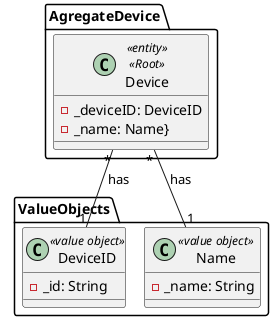 @startuml
!pragma layout smetana

package AgregateDevice {
class Device<<entity>><<Root>>{
    - _deviceID: DeviceID
    - _name: Name}
}
}

package "ValueObjects" {
    class DeviceID<<value object>>{
        - _id: String
    }
    class Name<<value object>>{
        - _name: String
    }
}

Device "*" -- "1" DeviceID : has
Device "*" -- "1" Name : has
@enduml